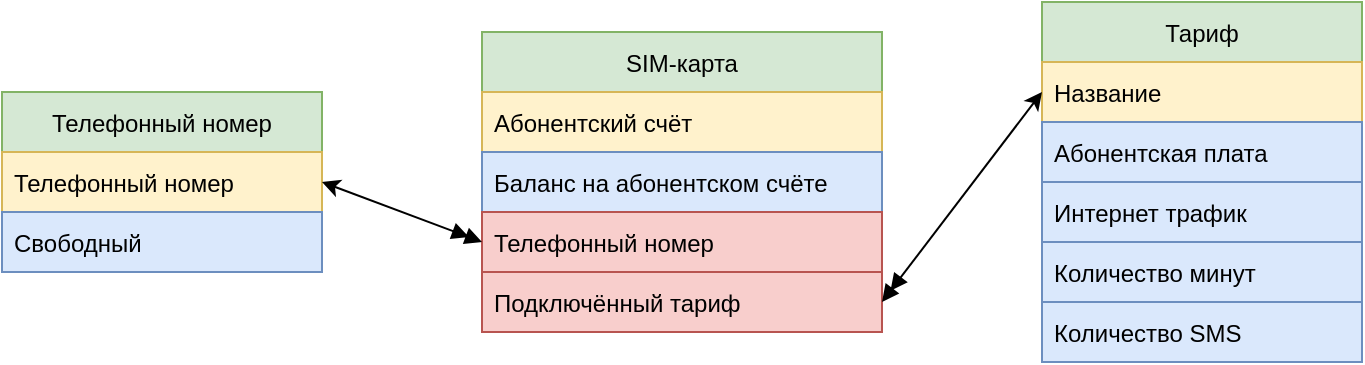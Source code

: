 <mxfile version="16.4.0" type="device"><diagram id="XfqVvvZDQ5C3IiOAdjXj" name="Page-1"><mxGraphModel dx="1254" dy="1097" grid="1" gridSize="10" guides="1" tooltips="1" connect="1" arrows="1" fold="1" page="1" pageScale="1" pageWidth="827" pageHeight="1169" math="0" shadow="0"><root><mxCell id="0"/><mxCell id="1" parent="0"/><mxCell id="xQdncFW9vdEauWnjrgUu-1" value="Телефонный номер" style="swimlane;fontStyle=0;childLayout=stackLayout;horizontal=1;startSize=30;horizontalStack=0;resizeParent=1;resizeParentMax=0;resizeLast=0;collapsible=1;marginBottom=0;fillColor=#d5e8d4;strokeColor=#82b366;" parent="1" vertex="1"><mxGeometry x="40" y="85" width="160" height="90" as="geometry"/></mxCell><mxCell id="xQdncFW9vdEauWnjrgUu-2" value="Телефонный номер" style="text;strokeColor=#d6b656;fillColor=#fff2cc;align=left;verticalAlign=middle;spacingLeft=4;spacingRight=4;overflow=hidden;points=[[0,0.5],[1,0.5]];portConstraint=eastwest;rotatable=0;" parent="xQdncFW9vdEauWnjrgUu-1" vertex="1"><mxGeometry y="30" width="160" height="30" as="geometry"/></mxCell><mxCell id="xQdncFW9vdEauWnjrgUu-3" value="Свободный" style="text;strokeColor=#6c8ebf;fillColor=#dae8fc;align=left;verticalAlign=middle;spacingLeft=4;spacingRight=4;overflow=hidden;points=[[0,0.5],[1,0.5]];portConstraint=eastwest;rotatable=0;" parent="xQdncFW9vdEauWnjrgUu-1" vertex="1"><mxGeometry y="60" width="160" height="30" as="geometry"/></mxCell><mxCell id="xQdncFW9vdEauWnjrgUu-5" value="SIM-карта" style="swimlane;fontStyle=0;childLayout=stackLayout;horizontal=1;startSize=30;horizontalStack=0;resizeParent=1;resizeParentMax=0;resizeLast=0;collapsible=1;marginBottom=0;fillColor=#d5e8d4;strokeColor=#82b366;" parent="1" vertex="1"><mxGeometry x="280" y="55" width="200" height="150" as="geometry"/></mxCell><mxCell id="xQdncFW9vdEauWnjrgUu-6" value="Абонентский счёт" style="text;strokeColor=#d6b656;fillColor=#fff2cc;align=left;verticalAlign=middle;spacingLeft=4;spacingRight=4;overflow=hidden;points=[[0,0.5],[1,0.5]];portConstraint=eastwest;rotatable=0;" parent="xQdncFW9vdEauWnjrgUu-5" vertex="1"><mxGeometry y="30" width="200" height="30" as="geometry"/></mxCell><mxCell id="xQdncFW9vdEauWnjrgUu-7" value="Баланс на абонентском счёте" style="text;strokeColor=#6c8ebf;fillColor=#dae8fc;align=left;verticalAlign=middle;spacingLeft=4;spacingRight=4;overflow=hidden;points=[[0,0.5],[1,0.5]];portConstraint=eastwest;rotatable=0;" parent="xQdncFW9vdEauWnjrgUu-5" vertex="1"><mxGeometry y="60" width="200" height="30" as="geometry"/></mxCell><mxCell id="xQdncFW9vdEauWnjrgUu-8" value="Телефонный номер" style="text;strokeColor=#b85450;fillColor=#f8cecc;align=left;verticalAlign=middle;spacingLeft=4;spacingRight=4;overflow=hidden;points=[[0,0.5],[1,0.5]];portConstraint=eastwest;rotatable=0;" parent="xQdncFW9vdEauWnjrgUu-5" vertex="1"><mxGeometry y="90" width="200" height="30" as="geometry"/></mxCell><mxCell id="xQdncFW9vdEauWnjrgUu-9" value="Подключённый тариф" style="text;strokeColor=#b85450;fillColor=#f8cecc;align=left;verticalAlign=middle;spacingLeft=4;spacingRight=4;overflow=hidden;points=[[0,0.5],[1,0.5]];portConstraint=eastwest;rotatable=0;" parent="xQdncFW9vdEauWnjrgUu-5" vertex="1"><mxGeometry y="120" width="200" height="30" as="geometry"/></mxCell><mxCell id="xQdncFW9vdEauWnjrgUu-10" value="Тариф" style="swimlane;fontStyle=0;childLayout=stackLayout;horizontal=1;startSize=30;horizontalStack=0;resizeParent=1;resizeParentMax=0;resizeLast=0;collapsible=1;marginBottom=0;fillColor=#d5e8d4;strokeColor=#82b366;" parent="1" vertex="1"><mxGeometry x="560" y="40" width="160" height="180" as="geometry"/></mxCell><mxCell id="xQdncFW9vdEauWnjrgUu-11" value="Название" style="text;strokeColor=#d6b656;fillColor=#fff2cc;align=left;verticalAlign=middle;spacingLeft=4;spacingRight=4;overflow=hidden;points=[[0,0.5],[1,0.5]];portConstraint=eastwest;rotatable=0;" parent="xQdncFW9vdEauWnjrgUu-10" vertex="1"><mxGeometry y="30" width="160" height="30" as="geometry"/></mxCell><mxCell id="xQdncFW9vdEauWnjrgUu-12" value="Абонентская плата" style="text;strokeColor=#6c8ebf;fillColor=#dae8fc;align=left;verticalAlign=middle;spacingLeft=4;spacingRight=4;overflow=hidden;points=[[0,0.5],[1,0.5]];portConstraint=eastwest;rotatable=0;" parent="xQdncFW9vdEauWnjrgUu-10" vertex="1"><mxGeometry y="60" width="160" height="30" as="geometry"/></mxCell><mxCell id="xQdncFW9vdEauWnjrgUu-15" value="Интернет трафик" style="text;strokeColor=#6c8ebf;fillColor=#dae8fc;align=left;verticalAlign=middle;spacingLeft=4;spacingRight=4;overflow=hidden;points=[[0,0.5],[1,0.5]];portConstraint=eastwest;rotatable=0;" parent="xQdncFW9vdEauWnjrgUu-10" vertex="1"><mxGeometry y="90" width="160" height="30" as="geometry"/></mxCell><mxCell id="xQdncFW9vdEauWnjrgUu-14" value="Количество минут" style="text;strokeColor=#6c8ebf;fillColor=#dae8fc;align=left;verticalAlign=middle;spacingLeft=4;spacingRight=4;overflow=hidden;points=[[0,0.5],[1,0.5]];portConstraint=eastwest;rotatable=0;" parent="xQdncFW9vdEauWnjrgUu-10" vertex="1"><mxGeometry y="120" width="160" height="30" as="geometry"/></mxCell><mxCell id="xQdncFW9vdEauWnjrgUu-13" value="Количество SMS" style="text;strokeColor=#6c8ebf;fillColor=#dae8fc;align=left;verticalAlign=middle;spacingLeft=4;spacingRight=4;overflow=hidden;points=[[0,0.5],[1,0.5]];portConstraint=eastwest;rotatable=0;" parent="xQdncFW9vdEauWnjrgUu-10" vertex="1"><mxGeometry y="150" width="160" height="30" as="geometry"/></mxCell><mxCell id="xQdncFW9vdEauWnjrgUu-16" value="" style="endArrow=doubleBlock;startArrow=classic;html=1;rounded=0;entryX=0;entryY=0.5;entryDx=0;entryDy=0;exitX=1;exitY=0.5;exitDx=0;exitDy=0;endFill=1;" parent="1" source="xQdncFW9vdEauWnjrgUu-2" target="xQdncFW9vdEauWnjrgUu-8" edge="1"><mxGeometry width="50" height="50" relative="1" as="geometry"><mxPoint x="390" y="420" as="sourcePoint"/><mxPoint x="440" y="370" as="targetPoint"/></mxGeometry></mxCell><mxCell id="xQdncFW9vdEauWnjrgUu-17" value="" style="endArrow=doubleBlock;startArrow=classic;html=1;rounded=0;entryX=1;entryY=0.5;entryDx=0;entryDy=0;exitX=0;exitY=0.5;exitDx=0;exitDy=0;endFill=1;" parent="1" source="xQdncFW9vdEauWnjrgUu-11" target="xQdncFW9vdEauWnjrgUu-9" edge="1"><mxGeometry width="50" height="50" relative="1" as="geometry"><mxPoint x="210" y="95" as="sourcePoint"/><mxPoint x="290" y="155" as="targetPoint"/></mxGeometry></mxCell></root></mxGraphModel></diagram></mxfile>